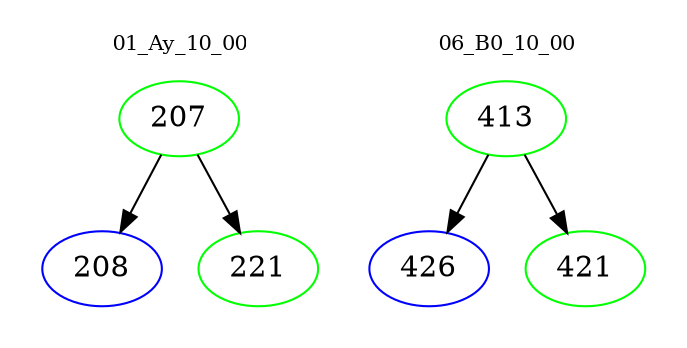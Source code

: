 digraph{
subgraph cluster_0 {
color = white
label = "01_Ay_10_00";
fontsize=10;
T0_207 [label="207", color="green"]
T0_207 -> T0_208 [color="black"]
T0_208 [label="208", color="blue"]
T0_207 -> T0_221 [color="black"]
T0_221 [label="221", color="green"]
}
subgraph cluster_1 {
color = white
label = "06_B0_10_00";
fontsize=10;
T1_413 [label="413", color="green"]
T1_413 -> T1_426 [color="black"]
T1_426 [label="426", color="blue"]
T1_413 -> T1_421 [color="black"]
T1_421 [label="421", color="green"]
}
}
